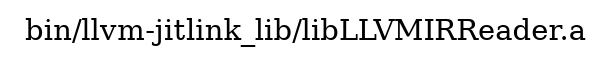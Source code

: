 digraph "bin/llvm-jitlink_lib/libLLVMIRReader.a" {
	label="bin/llvm-jitlink_lib/libLLVMIRReader.a";
	rankdir=LR;

}
